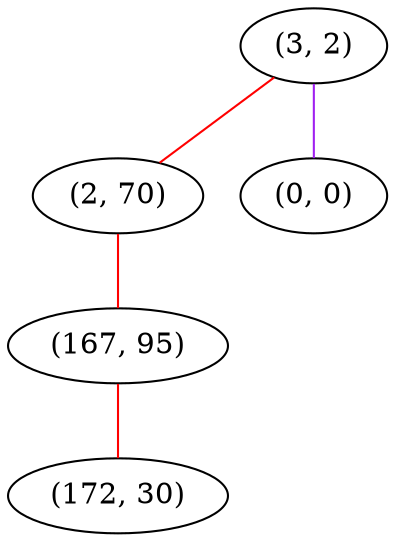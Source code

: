 graph "" {
"(3, 2)";
"(2, 70)";
"(167, 95)";
"(0, 0)";
"(172, 30)";
"(3, 2)" -- "(2, 70)"  [color=red, key=0, weight=1];
"(3, 2)" -- "(0, 0)"  [color=purple, key=0, weight=4];
"(2, 70)" -- "(167, 95)"  [color=red, key=0, weight=1];
"(167, 95)" -- "(172, 30)"  [color=red, key=0, weight=1];
}
